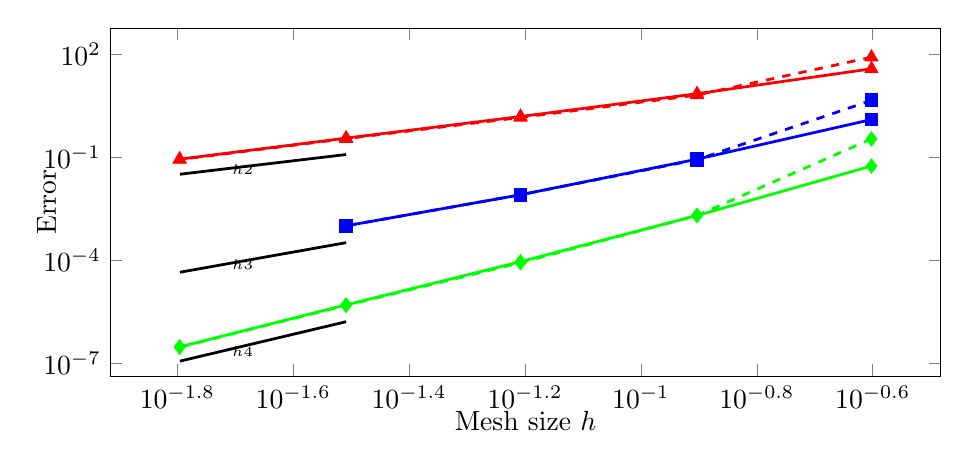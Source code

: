 \begin{tikzpicture}%
\begin{axis}[xmode=log,ymode=log,height=6cm,mark options={solid},xlabel={Mesh size $h$},ylabel={Error},ylabel style={yshift=-0.4cm},xlabel style={yshift=0.2cm},width=1\textwidth]%
\addplot[mark=diamond*,color=green,line width=1pt,solid] coordinates {%
(0.25,0.055)%
(0.125,0.002)%
(0.062,9.055e-05)%
(0.031,5.017e-06)%
(0.016,3.005e-07)%
};%
%
%
\addplot[forget plot,samples=100,line width=1pt,yshift=-0.2cm,domain={0.031:0.016},draw=black]{5.042*x^4} node[right, pos=0.75] {\tiny{$h4$}};%
\addplot[mark=square*,color=blue,line width=1pt,solid] coordinates {%
(0.25,1.236)%
(0.125,0.087)%
(0.062,0.008)%
(0.031,0.001)%
(0.016,0.0)%
};%
%
%
\addplot[forget plot,samples=100,line width=1pt,yshift=-0.2cm,domain={0.031:0.016},draw=black]{31.197*x^3} node[right, pos=0.75] {\tiny{$h3$}};%
\addplot[mark=triangle*,color=red,line width=1pt,solid] coordinates {%
(0.25,37.071)%
(0.125,6.974)%
(0.062,1.515)%
(0.031,0.356)%
(0.016,0.087)%
};%
%
%
\addplot[forget plot,samples=100,line width=1pt,yshift=-0.2cm,domain={0.031:0.016},draw=black]{354.885*x^2} node[right, pos=0.75] {\tiny{$h2$}};%
\addplot[mark=diamond*,color=green,line width=1pt,dashed] coordinates {%
(0.25,0.338)%
(0.125,0.002)%
(0.062,8.41e-05)%
(0.031,4.828e-06)%
(0.016,2.951e-07)%
};%
%
%
\addplot[mark=square*,color=blue,line width=1pt,dashed] coordinates {%
(0.25,4.463)%
(0.125,0.084)%
(0.062,0.008)%
(0.031,0.001)%
(0.016,0.0)%
};%
%
%
\addplot[mark=triangle*,color=red,line width=1pt,dashed] coordinates {%
(0.25,80.504)%
(0.125,6.373)%
(0.062,1.42)%
(0.031,0.344)%
(0.016,0.085)%
};%
%
%
\end{axis}%
\end{tikzpicture}%
